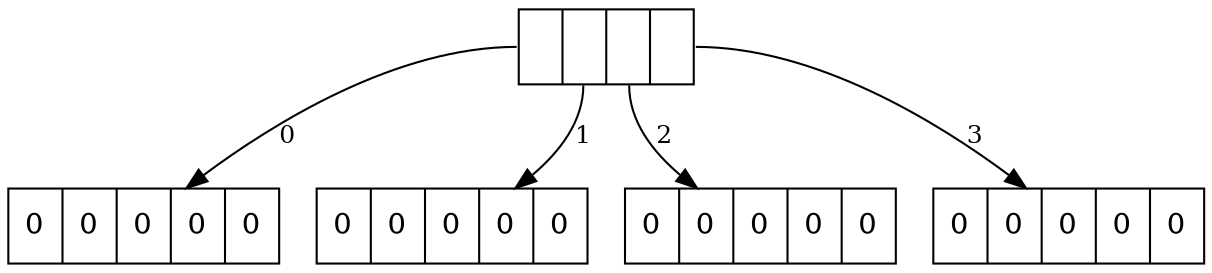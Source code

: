 digraph Java {
n175408781[label="<f0>|<f1>|<f2>|<f3>",shape=record];
n175408781:f0 -> n315138752[label="0",fontsize=12];
n315138752[shape=record, label="0|0|0|0|0"];
n175408781:f1 -> n2114874018[label="1",fontsize=12];
n2114874018[shape=record, label="0|0|0|0|0"];
n175408781:f2 -> n911312317[label="2",fontsize=12];
n911312317[shape=record, label="0|0|0|0|0"];
n175408781:f3 -> n415186196[label="3",fontsize=12];
n415186196[shape=record, label="0|0|0|0|0"];
}
